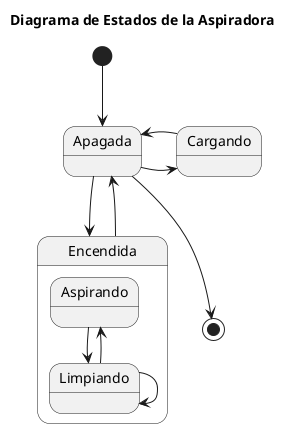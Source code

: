 @startuml
title Diagrama de Estados de la Aspiradora

[*] --> Apagada

Apagada --> Encendida
Encendida --> Apagada
state Encendida{
Limpiando --> Aspirando 
Aspirando -r-> Limpiando 
Limpiando -r-> Limpiando
}
Apagada -r-> Cargando
Cargando -r-> Apagada
Apagada --> [*]

@enduml
